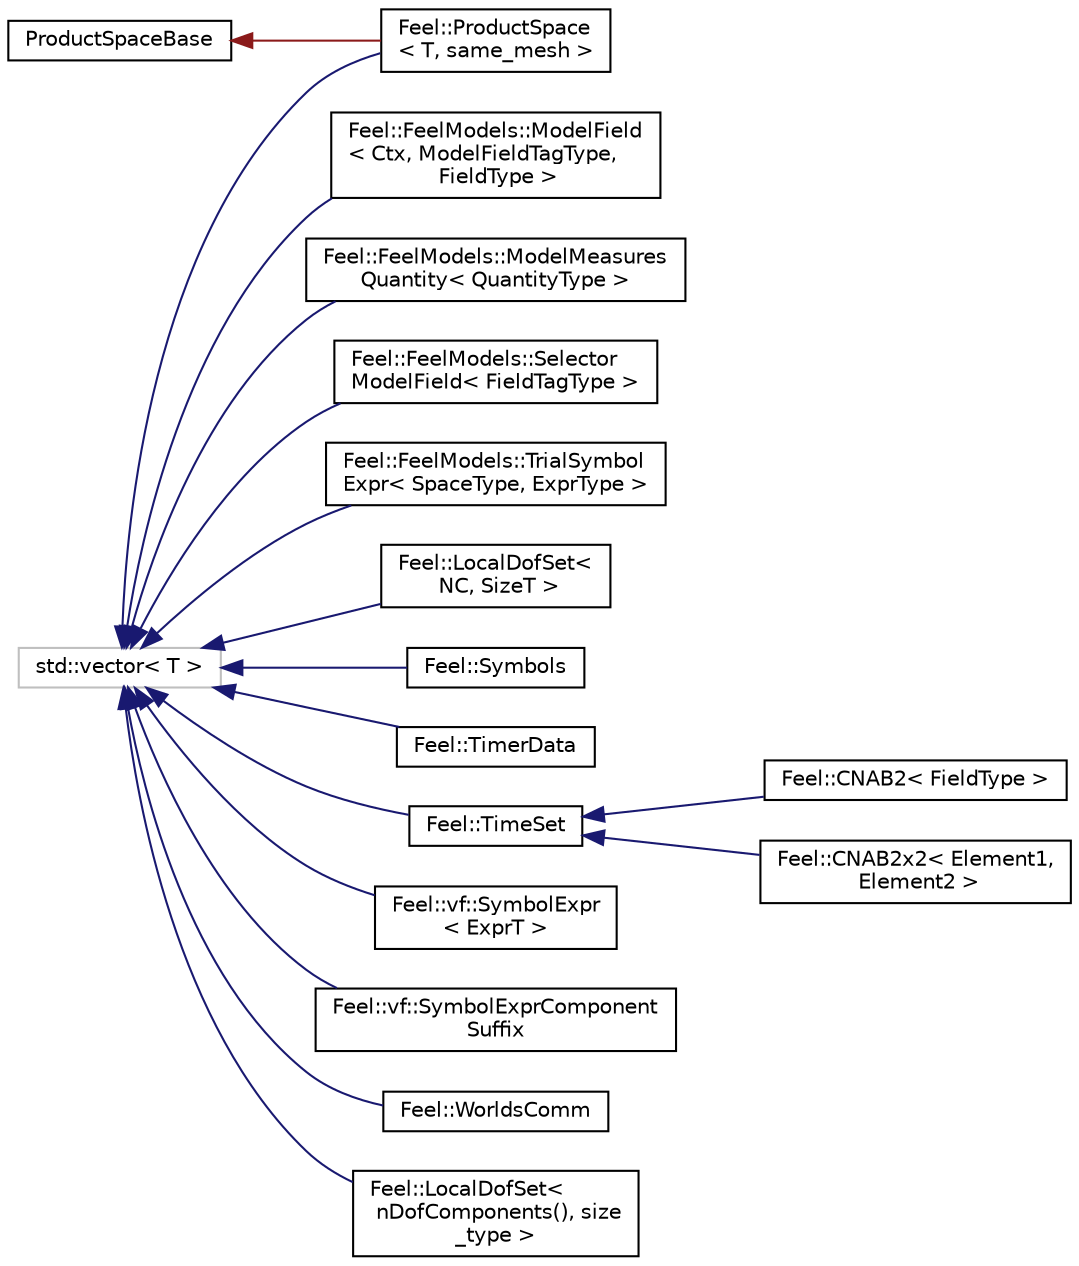 digraph "Graphical Class Hierarchy"
{
 // LATEX_PDF_SIZE
  edge [fontname="Helvetica",fontsize="10",labelfontname="Helvetica",labelfontsize="10"];
  node [fontname="Helvetica",fontsize="10",shape=record];
  rankdir="LR";
  Node222 [label="ProductSpaceBase",height=0.2,width=0.4,color="black", fillcolor="white", style="filled",URL="$classProductSpaceBase.html",tooltip=" "];
  Node222 -> Node37 [dir="back",color="firebrick4",fontsize="10",style="solid",fontname="Helvetica"];
  Node37 [label="Feel::ProductSpace\l\< T, same_mesh \>",height=0.2,width=0.4,color="black", fillcolor="white", style="filled",URL="$classFeel_1_1ProductSpace.html",tooltip=" "];
  Node31 [label="std::vector\< T \>",height=0.2,width=0.4,color="grey75", fillcolor="white", style="filled",tooltip="STL class."];
  Node31 -> Node0 [dir="back",color="midnightblue",fontsize="10",style="solid",fontname="Helvetica"];
  Node0 [label="Feel::FeelModels::ModelField\l\< Ctx, ModelFieldTagType,\l FieldType \>",height=0.2,width=0.4,color="black", fillcolor="white", style="filled",URL="$classFeel_1_1FeelModels_1_1ModelField.html",tooltip=" "];
  Node31 -> Node33 [dir="back",color="midnightblue",fontsize="10",style="solid",fontname="Helvetica"];
  Node33 [label="Feel::FeelModels::ModelMeasures\lQuantity\< QuantityType \>",height=0.2,width=0.4,color="black", fillcolor="white", style="filled",URL="$classFeel_1_1FeelModels_1_1ModelMeasuresQuantity.html",tooltip=" "];
  Node31 -> Node34 [dir="back",color="midnightblue",fontsize="10",style="solid",fontname="Helvetica"];
  Node34 [label="Feel::FeelModels::Selector\lModelField\< FieldTagType \>",height=0.2,width=0.4,color="black", fillcolor="white", style="filled",URL="$classFeel_1_1FeelModels_1_1SelectorModelField.html",tooltip=" "];
  Node31 -> Node35 [dir="back",color="midnightblue",fontsize="10",style="solid",fontname="Helvetica"];
  Node35 [label="Feel::FeelModels::TrialSymbol\lExpr\< SpaceType, ExprType \>",height=0.2,width=0.4,color="black", fillcolor="white", style="filled",URL="$classFeel_1_1FeelModels_1_1TrialSymbolExpr.html",tooltip=" "];
  Node31 -> Node36 [dir="back",color="midnightblue",fontsize="10",style="solid",fontname="Helvetica"];
  Node36 [label="Feel::LocalDofSet\<\l NC, SizeT \>",height=0.2,width=0.4,color="black", fillcolor="white", style="filled",URL="$classFeel_1_1LocalDofSet.html",tooltip=" "];
  Node31 -> Node37 [dir="back",color="midnightblue",fontsize="10",style="solid",fontname="Helvetica"];
  Node31 -> Node38 [dir="back",color="midnightblue",fontsize="10",style="solid",fontname="Helvetica"];
  Node38 [label="Feel::Symbols",height=0.2,width=0.4,color="black", fillcolor="white", style="filled",URL="$classFeel_1_1Symbols.html",tooltip=" "];
  Node31 -> Node39 [dir="back",color="midnightblue",fontsize="10",style="solid",fontname="Helvetica"];
  Node39 [label="Feel::TimerData",height=0.2,width=0.4,color="black", fillcolor="white", style="filled",URL="$classFeel_1_1TimerData.html",tooltip="TimerData is the value for the TimerTable map."];
  Node31 -> Node40 [dir="back",color="midnightblue",fontsize="10",style="solid",fontname="Helvetica"];
  Node40 [label="Feel::TimeSet",height=0.2,width=0.4,color="black", fillcolor="white", style="filled",URL="$classFeel_1_1TimeSet.html",tooltip="Handles a set of time steps."];
  Node40 -> Node41 [dir="back",color="midnightblue",fontsize="10",style="solid",fontname="Helvetica"];
  Node41 [label="Feel::CNAB2\< FieldType \>",height=0.2,width=0.4,color="black", fillcolor="white", style="filled",URL="$classFeel_1_1CNAB2.html",tooltip=" "];
  Node40 -> Node42 [dir="back",color="midnightblue",fontsize="10",style="solid",fontname="Helvetica"];
  Node42 [label="Feel::CNAB2x2\< Element1,\l Element2 \>",height=0.2,width=0.4,color="black", fillcolor="white", style="filled",URL="$classFeel_1_1CNAB2x2.html",tooltip=" "];
  Node31 -> Node43 [dir="back",color="midnightblue",fontsize="10",style="solid",fontname="Helvetica"];
  Node43 [label="Feel::vf::SymbolExpr\l\< ExprT \>",height=0.2,width=0.4,color="black", fillcolor="white", style="filled",URL="$structFeel_1_1vf_1_1SymbolExpr.html",tooltip="attach a symbol (string) with a feel++ expression ex : auto se = SymbolExpr( \"u\", cst(3...."];
  Node31 -> Node44 [dir="back",color="midnightblue",fontsize="10",style="solid",fontname="Helvetica"];
  Node44 [label="Feel::vf::SymbolExprComponent\lSuffix",height=0.2,width=0.4,color="black", fillcolor="white", style="filled",URL="$structFeel_1_1vf_1_1SymbolExprComponentSuffix.html",tooltip=" "];
  Node31 -> Node45 [dir="back",color="midnightblue",fontsize="10",style="solid",fontname="Helvetica"];
  Node45 [label="Feel::WorldsComm",height=0.2,width=0.4,color="black", fillcolor="white", style="filled",URL="$classFeel_1_1WorldsComm.html",tooltip="a set of worlds communicator"];
  Node31 -> Node46 [dir="back",color="midnightblue",fontsize="10",style="solid",fontname="Helvetica"];
  Node46 [label="Feel::LocalDofSet\<\l nDofComponents(), size\l_type \>",height=0.2,width=0.4,color="black", fillcolor="white", style="filled",URL="$classFeel_1_1LocalDofSet.html",tooltip=" "];
}
